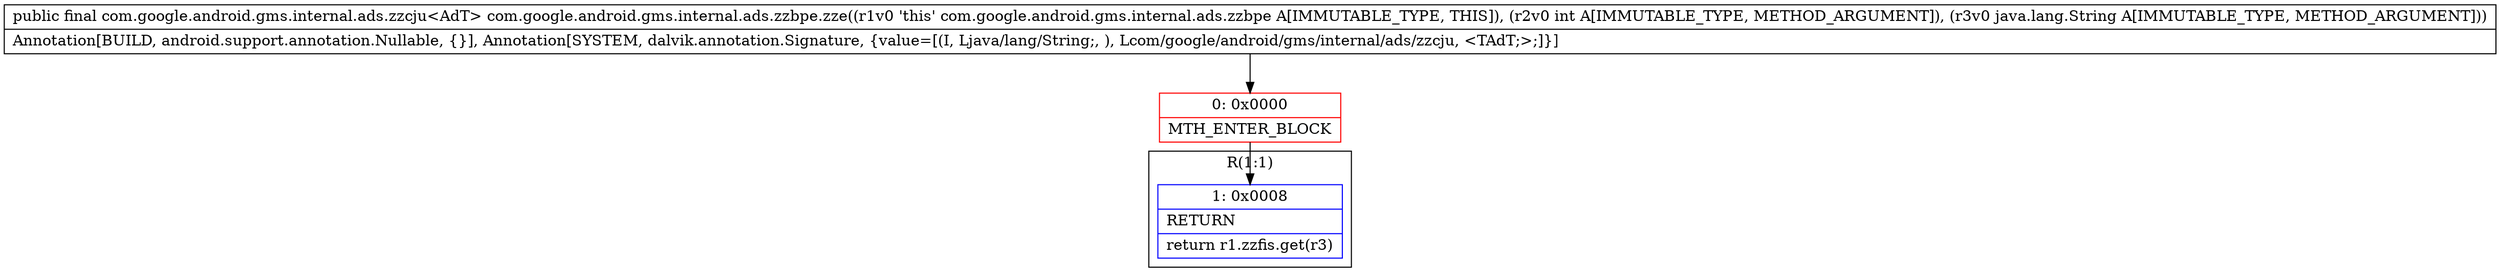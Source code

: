 digraph "CFG forcom.google.android.gms.internal.ads.zzbpe.zze(ILjava\/lang\/String;)Lcom\/google\/android\/gms\/internal\/ads\/zzcju;" {
subgraph cluster_Region_1708947989 {
label = "R(1:1)";
node [shape=record,color=blue];
Node_1 [shape=record,label="{1\:\ 0x0008|RETURN\l|return r1.zzfis.get(r3)\l}"];
}
Node_0 [shape=record,color=red,label="{0\:\ 0x0000|MTH_ENTER_BLOCK\l}"];
MethodNode[shape=record,label="{public final com.google.android.gms.internal.ads.zzcju\<AdT\> com.google.android.gms.internal.ads.zzbpe.zze((r1v0 'this' com.google.android.gms.internal.ads.zzbpe A[IMMUTABLE_TYPE, THIS]), (r2v0 int A[IMMUTABLE_TYPE, METHOD_ARGUMENT]), (r3v0 java.lang.String A[IMMUTABLE_TYPE, METHOD_ARGUMENT]))  | Annotation[BUILD, android.support.annotation.Nullable, \{\}], Annotation[SYSTEM, dalvik.annotation.Signature, \{value=[(I, Ljava\/lang\/String;, ), Lcom\/google\/android\/gms\/internal\/ads\/zzcju, \<TAdT;\>;]\}]\l}"];
MethodNode -> Node_0;
Node_0 -> Node_1;
}

